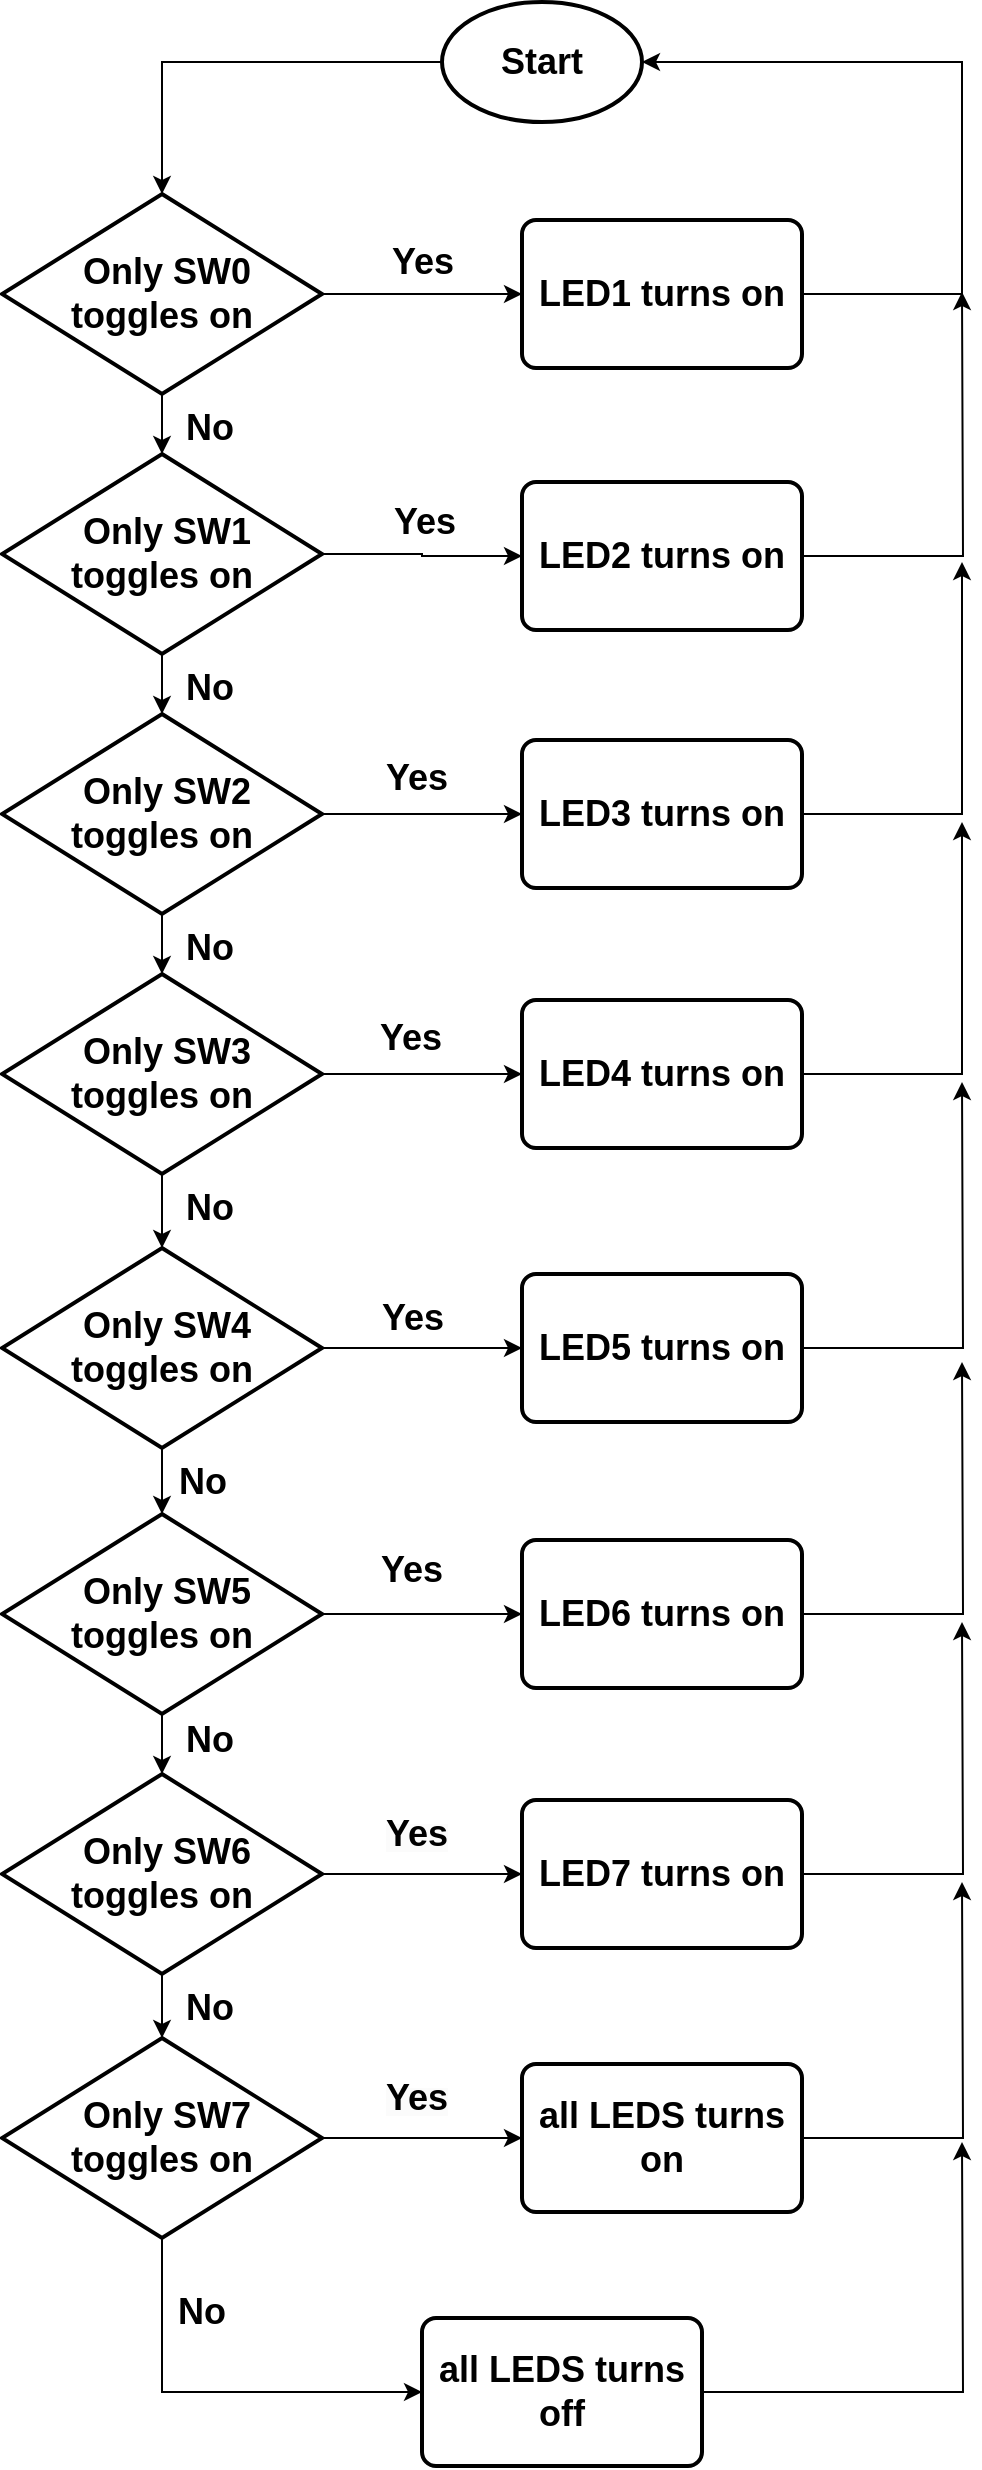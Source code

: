 <mxfile version="24.3.1" type="github" pages="3">
  <diagram name="task1" id="zDjTS899pgeco_TXHuRO">
    <mxGraphModel dx="1050" dy="522" grid="1" gridSize="10" guides="1" tooltips="1" connect="1" arrows="1" fold="1" page="1" pageScale="1" pageWidth="850" pageHeight="1100" math="0" shadow="0">
      <root>
        <mxCell id="0" />
        <mxCell id="1" parent="0" />
        <mxCell id="hwUipfqgp1SF-haNEHzJ-26" value="" style="edgeStyle=orthogonalEdgeStyle;rounded=0;orthogonalLoop=1;jettySize=auto;html=1;exitX=1;exitY=0.5;exitDx=0;exitDy=0;exitPerimeter=0;entryX=0;entryY=0.5;entryDx=0;entryDy=0;" parent="1" source="hwUipfqgp1SF-haNEHzJ-1" target="hwUipfqgp1SF-haNEHzJ-13" edge="1">
          <mxGeometry relative="1" as="geometry" />
        </mxCell>
        <mxCell id="hwUipfqgp1SF-haNEHzJ-57" value="&lt;b&gt;&lt;font style=&quot;font-size: 18px;&quot;&gt;Yes&lt;/font&gt;&lt;/b&gt;" style="edgeLabel;html=1;align=center;verticalAlign=middle;resizable=0;points=[];" parent="hwUipfqgp1SF-haNEHzJ-26" vertex="1" connectable="0">
          <mxGeometry x="-0.208" y="2" relative="1" as="geometry">
            <mxPoint x="10" y="-14" as="offset" />
          </mxGeometry>
        </mxCell>
        <mxCell id="hwUipfqgp1SF-haNEHzJ-39" value="" style="rounded=0;orthogonalLoop=1;jettySize=auto;html=1;entryX=0.5;entryY=0;entryDx=0;entryDy=0;entryPerimeter=0;exitX=0.5;exitY=1;exitDx=0;exitDy=0;exitPerimeter=0;" parent="1" source="hwUipfqgp1SF-haNEHzJ-1" target="hwUipfqgp1SF-haNEHzJ-2" edge="1">
          <mxGeometry relative="1" as="geometry" />
        </mxCell>
        <mxCell id="hwUipfqgp1SF-haNEHzJ-1" value="&lt;b&gt;&lt;font style=&quot;font-size: 18px;&quot;&gt;&amp;nbsp;Only SW0 toggles on&lt;/font&gt;&lt;/b&gt;" style="strokeWidth=2;html=1;shape=mxgraph.flowchart.decision;whiteSpace=wrap;" parent="1" vertex="1">
          <mxGeometry x="190" y="127" width="160" height="100" as="geometry" />
        </mxCell>
        <mxCell id="hwUipfqgp1SF-haNEHzJ-27" value="" style="edgeStyle=orthogonalEdgeStyle;rounded=0;orthogonalLoop=1;jettySize=auto;html=1;exitX=1;exitY=0.5;exitDx=0;exitDy=0;exitPerimeter=0;entryX=0;entryY=0.5;entryDx=0;entryDy=0;" parent="1" source="hwUipfqgp1SF-haNEHzJ-2" target="hwUipfqgp1SF-haNEHzJ-14" edge="1">
          <mxGeometry relative="1" as="geometry" />
        </mxCell>
        <mxCell id="hwUipfqgp1SF-haNEHzJ-41" value="" style="rounded=0;orthogonalLoop=1;jettySize=auto;html=1;entryX=0.5;entryY=0;entryDx=0;entryDy=0;entryPerimeter=0;exitX=0.5;exitY=1;exitDx=0;exitDy=0;exitPerimeter=0;" parent="1" source="hwUipfqgp1SF-haNEHzJ-2" target="hwUipfqgp1SF-haNEHzJ-3" edge="1">
          <mxGeometry relative="1" as="geometry" />
        </mxCell>
        <mxCell id="hwUipfqgp1SF-haNEHzJ-2" value="&lt;b&gt;&lt;font style=&quot;font-size: 18px;&quot;&gt;&amp;nbsp;Only SW1 toggles on&lt;/font&gt;&lt;/b&gt;" style="strokeWidth=2;html=1;shape=mxgraph.flowchart.decision;whiteSpace=wrap;" parent="1" vertex="1">
          <mxGeometry x="190" y="257" width="160" height="100" as="geometry" />
        </mxCell>
        <mxCell id="hwUipfqgp1SF-haNEHzJ-28" value="" style="edgeStyle=orthogonalEdgeStyle;rounded=0;orthogonalLoop=1;jettySize=auto;html=1;exitX=1;exitY=0.5;exitDx=0;exitDy=0;exitPerimeter=0;entryX=0;entryY=0.5;entryDx=0;entryDy=0;" parent="1" source="hwUipfqgp1SF-haNEHzJ-3" target="hwUipfqgp1SF-haNEHzJ-15" edge="1">
          <mxGeometry relative="1" as="geometry" />
        </mxCell>
        <mxCell id="hwUipfqgp1SF-haNEHzJ-42" value="" style="rounded=0;orthogonalLoop=1;jettySize=auto;html=1;exitX=0.5;exitY=1;exitDx=0;exitDy=0;exitPerimeter=0;entryX=0.5;entryY=0;entryDx=0;entryDy=0;entryPerimeter=0;" parent="1" source="hwUipfqgp1SF-haNEHzJ-3" target="hwUipfqgp1SF-haNEHzJ-4" edge="1">
          <mxGeometry relative="1" as="geometry">
            <mxPoint x="300" y="501" as="sourcePoint" />
          </mxGeometry>
        </mxCell>
        <mxCell id="hwUipfqgp1SF-haNEHzJ-3" value="&lt;b&gt;&lt;font style=&quot;font-size: 18px;&quot;&gt;&amp;nbsp;Only SW2 toggles on&lt;/font&gt;&lt;/b&gt;" style="strokeWidth=2;html=1;shape=mxgraph.flowchart.decision;whiteSpace=wrap;" parent="1" vertex="1">
          <mxGeometry x="190" y="387" width="160" height="100" as="geometry" />
        </mxCell>
        <mxCell id="hwUipfqgp1SF-haNEHzJ-29" value="" style="edgeStyle=orthogonalEdgeStyle;rounded=0;orthogonalLoop=1;jettySize=auto;html=1;exitX=1;exitY=0.5;exitDx=0;exitDy=0;exitPerimeter=0;entryX=0;entryY=0.5;entryDx=0;entryDy=0;" parent="1" source="hwUipfqgp1SF-haNEHzJ-4" target="hwUipfqgp1SF-haNEHzJ-16" edge="1">
          <mxGeometry relative="1" as="geometry" />
        </mxCell>
        <mxCell id="hwUipfqgp1SF-haNEHzJ-43" value="" style="edgeStyle=orthogonalEdgeStyle;rounded=0;orthogonalLoop=1;jettySize=auto;html=1;entryX=0.5;entryY=0;entryDx=0;entryDy=0;entryPerimeter=0;exitX=0.5;exitY=1;exitDx=0;exitDy=0;exitPerimeter=0;" parent="1" source="hwUipfqgp1SF-haNEHzJ-4" target="hwUipfqgp1SF-haNEHzJ-5" edge="1">
          <mxGeometry relative="1" as="geometry" />
        </mxCell>
        <mxCell id="hwUipfqgp1SF-haNEHzJ-4" value="&lt;b&gt;&lt;font style=&quot;font-size: 18px;&quot;&gt;&amp;nbsp;Only SW3 toggles on&lt;/font&gt;&lt;/b&gt;" style="strokeWidth=2;html=1;shape=mxgraph.flowchart.decision;whiteSpace=wrap;" parent="1" vertex="1">
          <mxGeometry x="190" y="517" width="160" height="100" as="geometry" />
        </mxCell>
        <mxCell id="hwUipfqgp1SF-haNEHzJ-30" value="" style="edgeStyle=orthogonalEdgeStyle;rounded=0;orthogonalLoop=1;jettySize=auto;html=1;exitX=1;exitY=0.5;exitDx=0;exitDy=0;exitPerimeter=0;entryX=0;entryY=0.5;entryDx=0;entryDy=0;" parent="1" source="hwUipfqgp1SF-haNEHzJ-5" target="hwUipfqgp1SF-haNEHzJ-17" edge="1">
          <mxGeometry relative="1" as="geometry" />
        </mxCell>
        <mxCell id="hwUipfqgp1SF-haNEHzJ-44" value="" style="rounded=0;orthogonalLoop=1;jettySize=auto;html=1;exitX=0.5;exitY=1;exitDx=0;exitDy=0;exitPerimeter=0;entryX=0.5;entryY=0;entryDx=0;entryDy=0;entryPerimeter=0;" parent="1" source="hwUipfqgp1SF-haNEHzJ-5" target="hwUipfqgp1SF-haNEHzJ-6" edge="1">
          <mxGeometry relative="1" as="geometry">
            <mxPoint x="310" y="781" as="targetPoint" />
          </mxGeometry>
        </mxCell>
        <mxCell id="hwUipfqgp1SF-haNEHzJ-49" value="&lt;b style=&quot;font-size: 18px;&quot;&gt;No&lt;/b&gt;" style="edgeLabel;html=1;align=center;verticalAlign=middle;resizable=0;points=[];" parent="hwUipfqgp1SF-haNEHzJ-44" vertex="1" connectable="0">
          <mxGeometry x="-0.154" y="3" relative="1" as="geometry">
            <mxPoint x="17" y="3" as="offset" />
          </mxGeometry>
        </mxCell>
        <mxCell id="hwUipfqgp1SF-haNEHzJ-5" value="&lt;b&gt;&lt;font style=&quot;font-size: 18px;&quot;&gt;&amp;nbsp;Only SW4 toggles on&lt;/font&gt;&lt;/b&gt;" style="strokeWidth=2;html=1;shape=mxgraph.flowchart.decision;whiteSpace=wrap;" parent="1" vertex="1">
          <mxGeometry x="190" y="654" width="160" height="100" as="geometry" />
        </mxCell>
        <mxCell id="hwUipfqgp1SF-haNEHzJ-32" value="" style="edgeStyle=orthogonalEdgeStyle;rounded=0;orthogonalLoop=1;jettySize=auto;html=1;exitX=1;exitY=0.5;exitDx=0;exitDy=0;exitPerimeter=0;entryX=0;entryY=0.5;entryDx=0;entryDy=0;" parent="1" source="hwUipfqgp1SF-haNEHzJ-6" target="hwUipfqgp1SF-haNEHzJ-18" edge="1">
          <mxGeometry relative="1" as="geometry" />
        </mxCell>
        <mxCell id="hwUipfqgp1SF-haNEHzJ-46" value="" style="rounded=0;orthogonalLoop=1;jettySize=auto;html=1;exitX=0.5;exitY=1;exitDx=0;exitDy=0;exitPerimeter=0;entryX=0.5;entryY=0;entryDx=0;entryDy=0;entryPerimeter=0;" parent="1" source="hwUipfqgp1SF-haNEHzJ-6" target="hwUipfqgp1SF-haNEHzJ-7" edge="1">
          <mxGeometry relative="1" as="geometry">
            <mxPoint x="290" y="891" as="sourcePoint" />
            <mxPoint x="290" y="921" as="targetPoint" />
          </mxGeometry>
        </mxCell>
        <mxCell id="hwUipfqgp1SF-haNEHzJ-6" value="&lt;b&gt;&lt;font style=&quot;font-size: 18px;&quot;&gt;&amp;nbsp;Only SW5 toggles on&lt;/font&gt;&lt;/b&gt;" style="strokeWidth=2;html=1;shape=mxgraph.flowchart.decision;whiteSpace=wrap;" parent="1" vertex="1">
          <mxGeometry x="190" y="787" width="160" height="100" as="geometry" />
        </mxCell>
        <mxCell id="hwUipfqgp1SF-haNEHzJ-33" value="" style="edgeStyle=orthogonalEdgeStyle;rounded=0;orthogonalLoop=1;jettySize=auto;html=1;exitX=1;exitY=0.5;exitDx=0;exitDy=0;exitPerimeter=0;entryX=0;entryY=0.5;entryDx=0;entryDy=0;" parent="1" source="hwUipfqgp1SF-haNEHzJ-7" target="hwUipfqgp1SF-haNEHzJ-19" edge="1">
          <mxGeometry relative="1" as="geometry" />
        </mxCell>
        <mxCell id="hwUipfqgp1SF-haNEHzJ-47" value="" style="rounded=0;orthogonalLoop=1;jettySize=auto;html=1;exitX=0.5;exitY=1;exitDx=0;exitDy=0;exitPerimeter=0;entryX=0.5;entryY=0;entryDx=0;entryDy=0;entryPerimeter=0;" parent="1" source="hwUipfqgp1SF-haNEHzJ-7" target="hwUipfqgp1SF-haNEHzJ-8" edge="1">
          <mxGeometry relative="1" as="geometry">
            <mxPoint x="300" y="1031" as="sourcePoint" />
            <mxPoint x="330" y="1031" as="targetPoint" />
          </mxGeometry>
        </mxCell>
        <mxCell id="hwUipfqgp1SF-haNEHzJ-7" value="&lt;b&gt;&lt;font style=&quot;font-size: 18px;&quot;&gt;&amp;nbsp;Only SW6 toggles on&lt;/font&gt;&lt;/b&gt;" style="strokeWidth=2;html=1;shape=mxgraph.flowchart.decision;whiteSpace=wrap;" parent="1" vertex="1">
          <mxGeometry x="190" y="917" width="160" height="100" as="geometry" />
        </mxCell>
        <mxCell id="hwUipfqgp1SF-haNEHzJ-34" value="" style="edgeStyle=orthogonalEdgeStyle;rounded=0;orthogonalLoop=1;jettySize=auto;html=1;exitX=1;exitY=0.5;exitDx=0;exitDy=0;exitPerimeter=0;entryX=0;entryY=0.5;entryDx=0;entryDy=0;" parent="1" source="hwUipfqgp1SF-haNEHzJ-8" target="hwUipfqgp1SF-haNEHzJ-20" edge="1">
          <mxGeometry relative="1" as="geometry" />
        </mxCell>
        <mxCell id="hwUipfqgp1SF-haNEHzJ-8" value="&lt;b&gt;&lt;font style=&quot;font-size: 18px;&quot;&gt;&amp;nbsp;Only SW7 toggles on&lt;/font&gt;&lt;/b&gt;" style="strokeWidth=2;html=1;shape=mxgraph.flowchart.decision;whiteSpace=wrap;" parent="1" vertex="1">
          <mxGeometry x="190" y="1049" width="160" height="100" as="geometry" />
        </mxCell>
        <mxCell id="hwUipfqgp1SF-haNEHzJ-13" value="&lt;font style=&quot;font-size: 18px;&quot;&gt;&lt;b&gt;LED1 turns on&lt;/b&gt;&lt;/font&gt;" style="rounded=1;whiteSpace=wrap;html=1;absoluteArcSize=1;arcSize=14;strokeWidth=2;" parent="1" vertex="1">
          <mxGeometry x="450" y="140" width="140" height="74" as="geometry" />
        </mxCell>
        <mxCell id="hwUipfqgp1SF-haNEHzJ-14" value="&lt;font style=&quot;font-size: 18px;&quot;&gt;&lt;b&gt;LED2 turns on&lt;/b&gt;&lt;/font&gt;" style="rounded=1;whiteSpace=wrap;html=1;absoluteArcSize=1;arcSize=14;strokeWidth=2;" parent="1" vertex="1">
          <mxGeometry x="450" y="271" width="140" height="74" as="geometry" />
        </mxCell>
        <mxCell id="hwUipfqgp1SF-haNEHzJ-15" value="&lt;font style=&quot;font-size: 18px;&quot;&gt;&lt;b&gt;LED3 turns on&lt;/b&gt;&lt;/font&gt;" style="rounded=1;whiteSpace=wrap;html=1;absoluteArcSize=1;arcSize=14;strokeWidth=2;" parent="1" vertex="1">
          <mxGeometry x="450" y="400" width="140" height="74" as="geometry" />
        </mxCell>
        <mxCell id="hwUipfqgp1SF-haNEHzJ-16" value="&lt;font style=&quot;font-size: 18px;&quot;&gt;&lt;b&gt;LED4 turns on&lt;/b&gt;&lt;/font&gt;" style="rounded=1;whiteSpace=wrap;html=1;absoluteArcSize=1;arcSize=14;strokeWidth=2;" parent="1" vertex="1">
          <mxGeometry x="450" y="530" width="140" height="74" as="geometry" />
        </mxCell>
        <mxCell id="hwUipfqgp1SF-haNEHzJ-17" value="&lt;font style=&quot;font-size: 18px;&quot;&gt;&lt;b&gt;LED5 turns on&lt;/b&gt;&lt;/font&gt;" style="rounded=1;whiteSpace=wrap;html=1;absoluteArcSize=1;arcSize=14;strokeWidth=2;" parent="1" vertex="1">
          <mxGeometry x="450" y="667" width="140" height="74" as="geometry" />
        </mxCell>
        <mxCell id="hwUipfqgp1SF-haNEHzJ-18" value="&lt;font style=&quot;font-size: 18px;&quot;&gt;&lt;b&gt;LED6 turns on&lt;/b&gt;&lt;/font&gt;" style="rounded=1;whiteSpace=wrap;html=1;absoluteArcSize=1;arcSize=14;strokeWidth=2;" parent="1" vertex="1">
          <mxGeometry x="450" y="800" width="140" height="74" as="geometry" />
        </mxCell>
        <mxCell id="hwUipfqgp1SF-haNEHzJ-19" value="&lt;font style=&quot;font-size: 18px;&quot;&gt;&lt;b&gt;LED7 turns on&lt;/b&gt;&lt;/font&gt;" style="rounded=1;whiteSpace=wrap;html=1;absoluteArcSize=1;arcSize=14;strokeWidth=2;" parent="1" vertex="1">
          <mxGeometry x="450" y="930" width="140" height="74" as="geometry" />
        </mxCell>
        <mxCell id="hwUipfqgp1SF-haNEHzJ-20" value="&lt;font style=&quot;font-size: 18px;&quot;&gt;&lt;b&gt;all LEDS turns on&lt;/b&gt;&lt;/font&gt;" style="rounded=1;whiteSpace=wrap;html=1;absoluteArcSize=1;arcSize=14;strokeWidth=2;" parent="1" vertex="1">
          <mxGeometry x="450" y="1062" width="140" height="74" as="geometry" />
        </mxCell>
        <mxCell id="hwUipfqgp1SF-haNEHzJ-21" value="&lt;font style=&quot;font-size: 18px;&quot;&gt;&lt;b&gt;all LEDS turns off&lt;/b&gt;&lt;/font&gt;" style="rounded=1;whiteSpace=wrap;html=1;absoluteArcSize=1;arcSize=14;strokeWidth=2;" parent="1" vertex="1">
          <mxGeometry x="400" y="1189" width="140" height="74" as="geometry" />
        </mxCell>
        <mxCell id="hwUipfqgp1SF-haNEHzJ-23" value="&lt;b&gt;&lt;font style=&quot;font-size: 18px;&quot;&gt;Start&lt;/font&gt;&lt;/b&gt;" style="strokeWidth=2;html=1;shape=mxgraph.flowchart.start_1;whiteSpace=wrap;" parent="1" vertex="1">
          <mxGeometry x="410" y="31" width="100" height="60" as="geometry" />
        </mxCell>
        <mxCell id="hwUipfqgp1SF-haNEHzJ-24" value="" style="endArrow=classic;html=1;rounded=0;entryX=0.5;entryY=0;entryDx=0;entryDy=0;entryPerimeter=0;exitX=0;exitY=0.5;exitDx=0;exitDy=0;exitPerimeter=0;edgeStyle=orthogonalEdgeStyle;" parent="1" source="hwUipfqgp1SF-haNEHzJ-23" target="hwUipfqgp1SF-haNEHzJ-1" edge="1">
          <mxGeometry width="50" height="50" relative="1" as="geometry">
            <mxPoint x="430" y="251" as="sourcePoint" />
            <mxPoint x="480" y="201" as="targetPoint" />
          </mxGeometry>
        </mxCell>
        <mxCell id="hwUipfqgp1SF-haNEHzJ-35" value="" style="endArrow=classic;html=1;rounded=0;entryX=1;entryY=0.5;entryDx=0;entryDy=0;entryPerimeter=0;exitX=1;exitY=0.5;exitDx=0;exitDy=0;edgeStyle=orthogonalEdgeStyle;" parent="1" source="hwUipfqgp1SF-haNEHzJ-13" target="hwUipfqgp1SF-haNEHzJ-23" edge="1">
          <mxGeometry width="50" height="50" relative="1" as="geometry">
            <mxPoint x="430" y="201" as="sourcePoint" />
            <mxPoint x="480" y="151" as="targetPoint" />
            <Array as="points">
              <mxPoint x="670" y="177" />
              <mxPoint x="670" y="61" />
            </Array>
          </mxGeometry>
        </mxCell>
        <mxCell id="hwUipfqgp1SF-haNEHzJ-36" value="" style="endArrow=classic;html=1;rounded=0;exitX=1;exitY=0.5;exitDx=0;exitDy=0;edgeStyle=orthogonalEdgeStyle;" parent="1" source="hwUipfqgp1SF-haNEHzJ-14" edge="1">
          <mxGeometry width="50" height="50" relative="1" as="geometry">
            <mxPoint x="590" y="303.0" as="sourcePoint" />
            <mxPoint x="670" y="176" as="targetPoint" />
          </mxGeometry>
        </mxCell>
        <mxCell id="hwUipfqgp1SF-haNEHzJ-51" value="&lt;b style=&quot;forced-color-adjust: none; color: rgb(0, 0, 0); font-family: Helvetica; font-size: 18px; font-style: normal; font-variant-ligatures: normal; font-variant-caps: normal; letter-spacing: normal; orphans: 2; text-align: center; text-indent: 0px; text-transform: none; widows: 2; word-spacing: 0px; -webkit-text-stroke-width: 0px; white-space: nowrap; background-color: rgb(255, 255, 255); text-decoration-thickness: initial; text-decoration-style: initial; text-decoration-color: initial;&quot;&gt;No&lt;/b&gt;" style="text;whiteSpace=wrap;html=1;" parent="1" vertex="1">
          <mxGeometry x="280" y="617" width="30" height="30" as="geometry" />
        </mxCell>
        <mxCell id="hwUipfqgp1SF-haNEHzJ-52" value="&lt;b style=&quot;forced-color-adjust: none; color: rgb(0, 0, 0); font-family: Helvetica; font-size: 18px; font-style: normal; font-variant-ligatures: normal; font-variant-caps: normal; letter-spacing: normal; orphans: 2; text-align: center; text-indent: 0px; text-transform: none; widows: 2; word-spacing: 0px; -webkit-text-stroke-width: 0px; white-space: nowrap; background-color: rgb(255, 255, 255); text-decoration-thickness: initial; text-decoration-style: initial; text-decoration-color: initial;&quot;&gt;No&lt;/b&gt;" style="text;whiteSpace=wrap;html=1;" parent="1" vertex="1">
          <mxGeometry x="280" y="487" width="30" height="30" as="geometry" />
        </mxCell>
        <mxCell id="hwUipfqgp1SF-haNEHzJ-53" value="&lt;b style=&quot;forced-color-adjust: none; color: rgb(0, 0, 0); font-family: Helvetica; font-size: 18px; font-style: normal; font-variant-ligatures: normal; font-variant-caps: normal; letter-spacing: normal; orphans: 2; text-align: center; text-indent: 0px; text-transform: none; widows: 2; word-spacing: 0px; -webkit-text-stroke-width: 0px; white-space: nowrap; background-color: rgb(255, 255, 255); text-decoration-thickness: initial; text-decoration-style: initial; text-decoration-color: initial;&quot;&gt;No&lt;/b&gt;" style="text;whiteSpace=wrap;html=1;" parent="1" vertex="1">
          <mxGeometry x="280" y="357" width="30" height="30" as="geometry" />
        </mxCell>
        <mxCell id="hwUipfqgp1SF-haNEHzJ-54" value="&lt;b style=&quot;forced-color-adjust: none; color: rgb(0, 0, 0); font-family: Helvetica; font-size: 18px; font-style: normal; font-variant-ligatures: normal; font-variant-caps: normal; letter-spacing: normal; orphans: 2; text-align: center; text-indent: 0px; text-transform: none; widows: 2; word-spacing: 0px; -webkit-text-stroke-width: 0px; white-space: nowrap; background-color: rgb(255, 255, 255); text-decoration-thickness: initial; text-decoration-style: initial; text-decoration-color: initial;&quot;&gt;No&lt;/b&gt;" style="text;whiteSpace=wrap;html=1;" parent="1" vertex="1">
          <mxGeometry x="280" y="227" width="30" height="30" as="geometry" />
        </mxCell>
        <mxCell id="hwUipfqgp1SF-haNEHzJ-55" value="&lt;b style=&quot;forced-color-adjust: none; color: rgb(0, 0, 0); font-family: Helvetica; font-size: 18px; font-style: normal; font-variant-ligatures: normal; font-variant-caps: normal; letter-spacing: normal; orphans: 2; text-align: center; text-indent: 0px; text-transform: none; widows: 2; word-spacing: 0px; -webkit-text-stroke-width: 0px; white-space: nowrap; background-color: rgb(255, 255, 255); text-decoration-thickness: initial; text-decoration-style: initial; text-decoration-color: initial;&quot;&gt;No&lt;/b&gt;" style="text;whiteSpace=wrap;html=1;" parent="1" vertex="1">
          <mxGeometry x="280" y="883" width="30" height="34" as="geometry" />
        </mxCell>
        <mxCell id="hwUipfqgp1SF-haNEHzJ-56" value="&lt;b style=&quot;forced-color-adjust: none; color: rgb(0, 0, 0); font-family: Helvetica; font-size: 18px; font-style: normal; font-variant-ligatures: normal; font-variant-caps: normal; letter-spacing: normal; orphans: 2; text-align: center; text-indent: 0px; text-transform: none; widows: 2; word-spacing: 0px; -webkit-text-stroke-width: 0px; white-space: nowrap; background-color: rgb(255, 255, 255); text-decoration-thickness: initial; text-decoration-style: initial; text-decoration-color: initial;&quot;&gt;No&lt;/b&gt;" style="text;whiteSpace=wrap;html=1;" parent="1" vertex="1">
          <mxGeometry x="280" y="1017" width="30" height="34" as="geometry" />
        </mxCell>
        <mxCell id="hwUipfqgp1SF-haNEHzJ-58" value="&lt;b&gt;&lt;font style=&quot;font-size: 18px;&quot;&gt;Yes&lt;/font&gt;&lt;/b&gt;" style="edgeLabel;html=1;align=center;verticalAlign=middle;resizable=0;points=[];" parent="1" vertex="1" connectable="0">
          <mxGeometry x="420" y="201.0" as="geometry">
            <mxPoint x="-19" y="90" as="offset" />
          </mxGeometry>
        </mxCell>
        <mxCell id="hwUipfqgp1SF-haNEHzJ-60" value="&lt;b&gt;&lt;font style=&quot;font-size: 18px;&quot;&gt;Yes&lt;/font&gt;&lt;/b&gt;" style="edgeLabel;html=1;align=center;verticalAlign=middle;resizable=0;points=[];" parent="1" vertex="1" connectable="0">
          <mxGeometry x="430" y="201.0" as="geometry">
            <mxPoint x="-33" y="218" as="offset" />
          </mxGeometry>
        </mxCell>
        <mxCell id="hwUipfqgp1SF-haNEHzJ-61" value="&lt;b&gt;&lt;font style=&quot;font-size: 18px;&quot;&gt;Yes&lt;/font&gt;&lt;/b&gt;" style="edgeLabel;html=1;align=center;verticalAlign=middle;resizable=0;points=[];" parent="1" vertex="1" connectable="0">
          <mxGeometry x="440" y="242.0" as="geometry">
            <mxPoint x="-46" y="307" as="offset" />
          </mxGeometry>
        </mxCell>
        <mxCell id="hwUipfqgp1SF-haNEHzJ-62" value="&lt;b&gt;&lt;font style=&quot;font-size: 18px;&quot;&gt;Yes&lt;/font&gt;&lt;/b&gt;" style="edgeLabel;html=1;align=center;verticalAlign=middle;resizable=0;points=[];" parent="1" vertex="1" connectable="0">
          <mxGeometry x="470" y="421.0" as="geometry">
            <mxPoint x="-75" y="268" as="offset" />
          </mxGeometry>
        </mxCell>
        <mxCell id="hwUipfqgp1SF-haNEHzJ-64" value="&lt;b&gt;&lt;font style=&quot;font-size: 18px;&quot;&gt;Yes&lt;/font&gt;&lt;/b&gt;" style="text;html=1;align=center;verticalAlign=middle;whiteSpace=wrap;rounded=0;" parent="1" vertex="1">
          <mxGeometry x="365" y="800" width="60" height="30" as="geometry" />
        </mxCell>
        <mxCell id="hwUipfqgp1SF-haNEHzJ-66" value="&lt;b style=&quot;forced-color-adjust: none; color: rgb(0, 0, 0); font-family: Helvetica; font-size: 12px; font-style: normal; font-variant-ligatures: normal; font-variant-caps: normal; letter-spacing: normal; orphans: 2; text-align: center; text-indent: 0px; text-transform: none; widows: 2; word-spacing: 0px; -webkit-text-stroke-width: 0px; white-space: normal; background-color: rgb(251, 251, 251); text-decoration-thickness: initial; text-decoration-style: initial; text-decoration-color: initial;&quot;&gt;&lt;font style=&quot;forced-color-adjust: none; font-size: 18px;&quot;&gt;Yes&lt;/font&gt;&lt;/b&gt;" style="text;whiteSpace=wrap;html=1;" parent="1" vertex="1">
          <mxGeometry x="380" y="930" width="50" height="31" as="geometry" />
        </mxCell>
        <mxCell id="hwUipfqgp1SF-haNEHzJ-67" value="&lt;b style=&quot;forced-color-adjust: none; color: rgb(0, 0, 0); font-family: Helvetica; font-size: 12px; font-style: normal; font-variant-ligatures: normal; font-variant-caps: normal; letter-spacing: normal; orphans: 2; text-align: center; text-indent: 0px; text-transform: none; widows: 2; word-spacing: 0px; -webkit-text-stroke-width: 0px; white-space: normal; background-color: rgb(251, 251, 251); text-decoration-thickness: initial; text-decoration-style: initial; text-decoration-color: initial;&quot;&gt;&lt;font style=&quot;forced-color-adjust: none; font-size: 18px;&quot;&gt;Yes&lt;/font&gt;&lt;/b&gt;" style="text;whiteSpace=wrap;html=1;" parent="1" vertex="1">
          <mxGeometry x="380" y="1062" width="40" height="30" as="geometry" />
        </mxCell>
        <mxCell id="hwUipfqgp1SF-haNEHzJ-68" value="" style="endArrow=classic;html=1;rounded=0;exitX=0.5;exitY=1;exitDx=0;exitDy=0;exitPerimeter=0;entryX=0;entryY=0.5;entryDx=0;entryDy=0;edgeStyle=orthogonalEdgeStyle;" parent="1" source="hwUipfqgp1SF-haNEHzJ-8" target="hwUipfqgp1SF-haNEHzJ-21" edge="1">
          <mxGeometry width="50" height="50" relative="1" as="geometry">
            <mxPoint x="430" y="1141" as="sourcePoint" />
            <mxPoint x="480" y="1091" as="targetPoint" />
          </mxGeometry>
        </mxCell>
        <mxCell id="hwUipfqgp1SF-haNEHzJ-69" value="&lt;b&gt;&lt;font style=&quot;font-size: 18px;&quot;&gt;No&lt;/font&gt;&lt;/b&gt;" style="text;html=1;align=center;verticalAlign=middle;whiteSpace=wrap;rounded=0;" parent="1" vertex="1">
          <mxGeometry x="260" y="1171" width="60" height="30" as="geometry" />
        </mxCell>
        <mxCell id="hwUipfqgp1SF-haNEHzJ-70" value="" style="endArrow=classic;html=1;rounded=0;exitX=1;exitY=0.5;exitDx=0;exitDy=0;edgeStyle=elbowEdgeStyle;" parent="1" source="hwUipfqgp1SF-haNEHzJ-15" edge="1">
          <mxGeometry width="50" height="50" relative="1" as="geometry">
            <mxPoint x="670" y="461" as="sourcePoint" />
            <mxPoint x="670" y="311" as="targetPoint" />
            <Array as="points">
              <mxPoint x="670" y="381" />
            </Array>
          </mxGeometry>
        </mxCell>
        <mxCell id="hwUipfqgp1SF-haNEHzJ-71" value="" style="endArrow=classic;html=1;rounded=0;exitX=1;exitY=0.5;exitDx=0;exitDy=0;edgeStyle=elbowEdgeStyle;" parent="1" source="hwUipfqgp1SF-haNEHzJ-16" edge="1">
          <mxGeometry width="50" height="50" relative="1" as="geometry">
            <mxPoint x="430" y="521" as="sourcePoint" />
            <mxPoint x="670" y="441" as="targetPoint" />
            <Array as="points">
              <mxPoint x="670" y="521" />
            </Array>
          </mxGeometry>
        </mxCell>
        <mxCell id="hwUipfqgp1SF-haNEHzJ-72" value="" style="endArrow=classic;html=1;rounded=0;exitX=1;exitY=0.5;exitDx=0;exitDy=0;edgeStyle=orthogonalEdgeStyle;" parent="1" source="hwUipfqgp1SF-haNEHzJ-17" edge="1">
          <mxGeometry width="50" height="50" relative="1" as="geometry">
            <mxPoint x="430" y="721" as="sourcePoint" />
            <mxPoint x="670" y="571" as="targetPoint" />
          </mxGeometry>
        </mxCell>
        <mxCell id="hwUipfqgp1SF-haNEHzJ-73" value="" style="endArrow=classic;html=1;rounded=0;exitX=1;exitY=0.5;exitDx=0;exitDy=0;edgeStyle=orthogonalEdgeStyle;" parent="1" source="hwUipfqgp1SF-haNEHzJ-18" edge="1">
          <mxGeometry width="50" height="50" relative="1" as="geometry">
            <mxPoint x="430" y="771" as="sourcePoint" />
            <mxPoint x="670" y="711" as="targetPoint" />
          </mxGeometry>
        </mxCell>
        <mxCell id="hwUipfqgp1SF-haNEHzJ-74" value="" style="endArrow=classic;html=1;rounded=0;exitX=1;exitY=0.5;exitDx=0;exitDy=0;edgeStyle=orthogonalEdgeStyle;" parent="1" source="hwUipfqgp1SF-haNEHzJ-19" edge="1">
          <mxGeometry width="50" height="50" relative="1" as="geometry">
            <mxPoint x="430" y="971" as="sourcePoint" />
            <mxPoint x="670" y="841" as="targetPoint" />
          </mxGeometry>
        </mxCell>
        <mxCell id="hwUipfqgp1SF-haNEHzJ-76" value="" style="endArrow=classic;html=1;rounded=0;exitX=1;exitY=0.5;exitDx=0;exitDy=0;edgeStyle=orthogonalEdgeStyle;" parent="1" source="hwUipfqgp1SF-haNEHzJ-20" edge="1">
          <mxGeometry width="50" height="50" relative="1" as="geometry">
            <mxPoint x="430" y="971" as="sourcePoint" />
            <mxPoint x="670" y="971" as="targetPoint" />
          </mxGeometry>
        </mxCell>
        <mxCell id="hwUipfqgp1SF-haNEHzJ-77" value="" style="endArrow=classic;html=1;rounded=0;exitX=1;exitY=0.5;exitDx=0;exitDy=0;edgeStyle=orthogonalEdgeStyle;" parent="1" source="hwUipfqgp1SF-haNEHzJ-21" edge="1">
          <mxGeometry width="50" height="50" relative="1" as="geometry">
            <mxPoint x="430" y="1151" as="sourcePoint" />
            <mxPoint x="670" y="1101" as="targetPoint" />
          </mxGeometry>
        </mxCell>
      </root>
    </mxGraphModel>
  </diagram>
  <diagram id="qsf46JhxAf-56BUprhGS" name="task2">
    <mxGraphModel dx="2600" dy="870" grid="1" gridSize="10" guides="1" tooltips="1" connect="1" arrows="1" fold="1" page="1" pageScale="1" pageWidth="850" pageHeight="1100" math="0" shadow="0">
      <root>
        <mxCell id="0" />
        <mxCell id="1" parent="0" />
        <mxCell id="fOxyD7nyp7sPQDTGqQbi-1" value="" style="rounded=0;orthogonalLoop=1;jettySize=auto;html=1;entryX=1;entryY=0.5;entryDx=0;entryDy=0;exitX=0;exitY=0.5;exitDx=0;exitDy=0;exitPerimeter=0;" parent="1" source="fOxyD7nyp7sPQDTGqQbi-4" target="fOxyD7nyp7sPQDTGqQbi-26" edge="1">
          <mxGeometry relative="1" as="geometry">
            <mxPoint x="162" y="151" as="sourcePoint" />
          </mxGeometry>
        </mxCell>
        <mxCell id="fOxyD7nyp7sPQDTGqQbi-2" value="&lt;b&gt;&lt;font style=&quot;font-size: 18px;&quot;&gt;Yes&lt;/font&gt;&lt;/b&gt;" style="edgeLabel;html=1;align=center;verticalAlign=middle;resizable=0;points=[];" parent="fOxyD7nyp7sPQDTGqQbi-1" vertex="1" connectable="0">
          <mxGeometry x="-0.208" y="2" relative="1" as="geometry">
            <mxPoint x="-7" y="-14" as="offset" />
          </mxGeometry>
        </mxCell>
        <mxCell id="fOxyD7nyp7sPQDTGqQbi-3" value="" style="rounded=0;orthogonalLoop=1;jettySize=auto;html=1;entryX=0.5;entryY=0;entryDx=0;entryDy=0;entryPerimeter=0;exitX=0.5;exitY=1;exitDx=0;exitDy=0;exitPerimeter=0;" parent="1" source="fOxyD7nyp7sPQDTGqQbi-4" target="fOxyD7nyp7sPQDTGqQbi-7" edge="1">
          <mxGeometry relative="1" as="geometry" />
        </mxCell>
        <mxCell id="fOxyD7nyp7sPQDTGqQbi-4" value="&lt;b&gt;&lt;font style=&quot;font-size: 18px;&quot;&gt;&amp;nbsp;Only SW0 toggles on&lt;/font&gt;&lt;/b&gt;" style="strokeWidth=2;html=1;shape=mxgraph.flowchart.decision;whiteSpace=wrap;" parent="1" vertex="1">
          <mxGeometry x="212" y="188" width="160" height="100" as="geometry" />
        </mxCell>
        <mxCell id="fOxyD7nyp7sPQDTGqQbi-6" value="" style="rounded=0;orthogonalLoop=1;jettySize=auto;html=1;entryX=0.5;entryY=0;entryDx=0;entryDy=0;entryPerimeter=0;exitX=0.5;exitY=1;exitDx=0;exitDy=0;exitPerimeter=0;" parent="1" source="fOxyD7nyp7sPQDTGqQbi-7" target="fOxyD7nyp7sPQDTGqQbi-10" edge="1">
          <mxGeometry relative="1" as="geometry" />
        </mxCell>
        <mxCell id="fOxyD7nyp7sPQDTGqQbi-7" value="&lt;b&gt;&lt;font style=&quot;font-size: 18px;&quot;&gt;&amp;nbsp;Only SW1 toggles on&lt;/font&gt;&lt;/b&gt;" style="strokeWidth=2;html=1;shape=mxgraph.flowchart.decision;whiteSpace=wrap;" parent="1" vertex="1">
          <mxGeometry x="212" y="318" width="160" height="100" as="geometry" />
        </mxCell>
        <mxCell id="fOxyD7nyp7sPQDTGqQbi-9" value="" style="rounded=0;orthogonalLoop=1;jettySize=auto;html=1;exitX=0.5;exitY=1;exitDx=0;exitDy=0;exitPerimeter=0;entryX=0.5;entryY=0;entryDx=0;entryDy=0;entryPerimeter=0;" parent="1" source="fOxyD7nyp7sPQDTGqQbi-10" target="fOxyD7nyp7sPQDTGqQbi-13" edge="1">
          <mxGeometry relative="1" as="geometry">
            <mxPoint x="322" y="562" as="sourcePoint" />
          </mxGeometry>
        </mxCell>
        <mxCell id="fOxyD7nyp7sPQDTGqQbi-10" value="&lt;b&gt;&lt;font style=&quot;font-size: 18px;&quot;&gt;&amp;nbsp;Only SW2 toggles on&lt;/font&gt;&lt;/b&gt;" style="strokeWidth=2;html=1;shape=mxgraph.flowchart.decision;whiteSpace=wrap;" parent="1" vertex="1">
          <mxGeometry x="212" y="448" width="160" height="100" as="geometry" />
        </mxCell>
        <mxCell id="fOxyD7nyp7sPQDTGqQbi-13" value="&lt;b&gt;&lt;font style=&quot;font-size: 18px;&quot;&gt;&amp;nbsp;Only SW3 toggles on&lt;/font&gt;&lt;/b&gt;" style="strokeWidth=2;html=1;shape=mxgraph.flowchart.decision;whiteSpace=wrap;" parent="1" vertex="1">
          <mxGeometry x="212" y="578" width="160" height="100" as="geometry" />
        </mxCell>
        <mxCell id="fOxyD7nyp7sPQDTGqQbi-17" value="&lt;b&gt;&lt;font style=&quot;font-size: 18px;&quot;&gt;&amp;nbsp;Only SW4 toggles on&lt;/font&gt;&lt;/b&gt;" style="strokeWidth=2;html=1;shape=mxgraph.flowchart.decision;whiteSpace=wrap;" parent="1" vertex="1">
          <mxGeometry x="442" y="578" width="160" height="100" as="geometry" />
        </mxCell>
        <mxCell id="fOxyD7nyp7sPQDTGqQbi-20" value="&lt;b&gt;&lt;font style=&quot;font-size: 18px;&quot;&gt;&amp;nbsp;Only SW5 toggles on&lt;/font&gt;&lt;/b&gt;" style="strokeWidth=2;html=1;shape=mxgraph.flowchart.decision;whiteSpace=wrap;" parent="1" vertex="1">
          <mxGeometry x="442" y="448" width="160" height="100" as="geometry" />
        </mxCell>
        <mxCell id="fOxyD7nyp7sPQDTGqQbi-23" value="&lt;b&gt;&lt;font style=&quot;font-size: 18px;&quot;&gt;&amp;nbsp;Only SW6 toggles on&lt;/font&gt;&lt;/b&gt;" style="strokeWidth=2;html=1;shape=mxgraph.flowchart.decision;whiteSpace=wrap;" parent="1" vertex="1">
          <mxGeometry x="442" y="318" width="160" height="100" as="geometry" />
        </mxCell>
        <mxCell id="fOxyD7nyp7sPQDTGqQbi-25" value="&lt;b&gt;&lt;font style=&quot;font-size: 18px;&quot;&gt;&amp;nbsp;Only SW7 toggles on&lt;/font&gt;&lt;/b&gt;" style="strokeWidth=2;html=1;shape=mxgraph.flowchart.decision;whiteSpace=wrap;" parent="1" vertex="1">
          <mxGeometry x="442" y="188" width="160" height="100" as="geometry" />
        </mxCell>
        <mxCell id="fOxyD7nyp7sPQDTGqQbi-26" value="&lt;font style=&quot;font-size: 18px;&quot;&gt;&lt;b&gt;Digital 1 shows&lt;/b&gt;&lt;/font&gt;" style="rounded=1;whiteSpace=wrap;html=1;absoluteArcSize=1;arcSize=14;strokeWidth=2;" parent="1" vertex="1">
          <mxGeometry x="12" y="201" width="140" height="74" as="geometry" />
        </mxCell>
        <mxCell id="fOxyD7nyp7sPQDTGqQbi-27" value="&lt;font style=&quot;font-size: 18px;&quot;&gt;&lt;b&gt;Digital 2 shows&lt;/b&gt;&lt;/font&gt;" style="rounded=1;whiteSpace=wrap;html=1;absoluteArcSize=1;arcSize=14;strokeWidth=2;" parent="1" vertex="1">
          <mxGeometry x="12" y="331" width="140" height="74" as="geometry" />
        </mxCell>
        <mxCell id="fOxyD7nyp7sPQDTGqQbi-28" value="&lt;font style=&quot;font-size: 18px;&quot;&gt;&lt;b&gt;Digital 3 shows&lt;/b&gt;&lt;/font&gt;" style="rounded=1;whiteSpace=wrap;html=1;absoluteArcSize=1;arcSize=14;strokeWidth=2;" parent="1" vertex="1">
          <mxGeometry x="12" y="461" width="140" height="74" as="geometry" />
        </mxCell>
        <mxCell id="fOxyD7nyp7sPQDTGqQbi-29" value="&lt;font style=&quot;font-size: 18px;&quot;&gt;&lt;b&gt;Digital 4 shows&lt;/b&gt;&lt;/font&gt;" style="rounded=1;whiteSpace=wrap;html=1;absoluteArcSize=1;arcSize=14;strokeWidth=2;" parent="1" vertex="1">
          <mxGeometry x="12" y="591" width="140" height="74" as="geometry" />
        </mxCell>
        <mxCell id="fOxyD7nyp7sPQDTGqQbi-30" value="&lt;font style=&quot;font-size: 18px;&quot;&gt;&lt;b&gt;Digital 5 shows&lt;/b&gt;&lt;/font&gt;" style="rounded=1;whiteSpace=wrap;html=1;absoluteArcSize=1;arcSize=14;strokeWidth=2;" parent="1" vertex="1">
          <mxGeometry x="660" y="591" width="140" height="74" as="geometry" />
        </mxCell>
        <mxCell id="fOxyD7nyp7sPQDTGqQbi-31" value="&lt;font style=&quot;font-size: 18px;&quot;&gt;&lt;b&gt;Digital 6 shows&lt;/b&gt;&lt;/font&gt;" style="rounded=1;whiteSpace=wrap;html=1;absoluteArcSize=1;arcSize=14;strokeWidth=2;" parent="1" vertex="1">
          <mxGeometry x="660" y="461" width="140" height="74" as="geometry" />
        </mxCell>
        <mxCell id="fOxyD7nyp7sPQDTGqQbi-32" value="&lt;font style=&quot;font-size: 18px;&quot;&gt;&lt;b&gt;Digital 7 shows&lt;/b&gt;&lt;/font&gt;" style="rounded=1;whiteSpace=wrap;html=1;absoluteArcSize=1;arcSize=14;strokeWidth=2;" parent="1" vertex="1">
          <mxGeometry x="660" y="331" width="140" height="74" as="geometry" />
        </mxCell>
        <mxCell id="fOxyD7nyp7sPQDTGqQbi-33" value="&lt;font style=&quot;font-size: 18px;&quot;&gt;&lt;b&gt;Digital 8 shows&lt;/b&gt;&lt;/font&gt;" style="rounded=1;whiteSpace=wrap;html=1;absoluteArcSize=1;arcSize=14;strokeWidth=2;" parent="1" vertex="1">
          <mxGeometry x="660" y="201" width="140" height="74" as="geometry" />
        </mxCell>
        <mxCell id="fOxyD7nyp7sPQDTGqQbi-34" value="&lt;font style=&quot;font-size: 18px;&quot;&gt;&lt;b&gt;Decimal point shows&lt;/b&gt;&lt;/font&gt;" style="rounded=1;whiteSpace=wrap;html=1;absoluteArcSize=1;arcSize=14;strokeWidth=2;" parent="1" vertex="1">
          <mxGeometry x="452" y="74" width="140" height="74" as="geometry" />
        </mxCell>
        <mxCell id="fOxyD7nyp7sPQDTGqQbi-35" value="&lt;b&gt;&lt;font style=&quot;font-size: 18px;&quot;&gt;Start&lt;/font&gt;&lt;/b&gt;" style="strokeWidth=2;html=1;shape=mxgraph.flowchart.start_1;whiteSpace=wrap;" parent="1" vertex="1">
          <mxGeometry x="242" y="81" width="100" height="60" as="geometry" />
        </mxCell>
        <mxCell id="fOxyD7nyp7sPQDTGqQbi-36" value="" style="endArrow=classic;html=1;rounded=0;entryX=0.5;entryY=0;entryDx=0;entryDy=0;entryPerimeter=0;exitX=0.5;exitY=1;exitDx=0;exitDy=0;exitPerimeter=0;" parent="1" source="fOxyD7nyp7sPQDTGqQbi-35" target="fOxyD7nyp7sPQDTGqQbi-4" edge="1">
          <mxGeometry width="50" height="50" relative="1" as="geometry">
            <mxPoint x="452" y="312" as="sourcePoint" />
            <mxPoint x="502" y="262" as="targetPoint" />
          </mxGeometry>
        </mxCell>
        <mxCell id="fOxyD7nyp7sPQDTGqQbi-40" value="&lt;b style=&quot;forced-color-adjust: none; color: rgb(0, 0, 0); font-family: Helvetica; font-size: 18px; font-style: normal; font-variant-ligatures: normal; font-variant-caps: normal; letter-spacing: normal; orphans: 2; text-align: center; text-indent: 0px; text-transform: none; widows: 2; word-spacing: 0px; -webkit-text-stroke-width: 0px; white-space: nowrap; background-color: rgb(255, 255, 255); text-decoration-thickness: initial; text-decoration-style: initial; text-decoration-color: initial;&quot;&gt;No&lt;/b&gt;" style="text;whiteSpace=wrap;html=1;" parent="1" vertex="1">
          <mxGeometry x="302" y="548" width="30" height="30" as="geometry" />
        </mxCell>
        <mxCell id="fOxyD7nyp7sPQDTGqQbi-41" value="&lt;b style=&quot;forced-color-adjust: none; color: rgb(0, 0, 0); font-family: Helvetica; font-size: 18px; font-style: normal; font-variant-ligatures: normal; font-variant-caps: normal; letter-spacing: normal; orphans: 2; text-align: center; text-indent: 0px; text-transform: none; widows: 2; word-spacing: 0px; -webkit-text-stroke-width: 0px; white-space: nowrap; background-color: rgb(255, 255, 255); text-decoration-thickness: initial; text-decoration-style: initial; text-decoration-color: initial;&quot;&gt;No&lt;/b&gt;" style="text;whiteSpace=wrap;html=1;" parent="1" vertex="1">
          <mxGeometry x="302" y="418" width="30" height="30" as="geometry" />
        </mxCell>
        <mxCell id="fOxyD7nyp7sPQDTGqQbi-42" value="&lt;b style=&quot;forced-color-adjust: none; color: rgb(0, 0, 0); font-family: Helvetica; font-size: 18px; font-style: normal; font-variant-ligatures: normal; font-variant-caps: normal; letter-spacing: normal; orphans: 2; text-align: center; text-indent: 0px; text-transform: none; widows: 2; word-spacing: 0px; -webkit-text-stroke-width: 0px; white-space: nowrap; background-color: rgb(255, 255, 255); text-decoration-thickness: initial; text-decoration-style: initial; text-decoration-color: initial;&quot;&gt;No&lt;/b&gt;" style="text;whiteSpace=wrap;html=1;" parent="1" vertex="1">
          <mxGeometry x="302" y="288" width="30" height="30" as="geometry" />
        </mxCell>
        <mxCell id="bG6lpGLjlO76t4WoAIXu-3" value="" style="endArrow=classic;html=1;rounded=0;entryX=1;entryY=0.5;entryDx=0;entryDy=0;exitX=0;exitY=0.5;exitDx=0;exitDy=0;exitPerimeter=0;" edge="1" parent="1" source="fOxyD7nyp7sPQDTGqQbi-7" target="fOxyD7nyp7sPQDTGqQbi-27">
          <mxGeometry width="50" height="50" relative="1" as="geometry">
            <mxPoint x="-178" y="581" as="sourcePoint" />
            <mxPoint x="-128" y="531" as="targetPoint" />
          </mxGeometry>
        </mxCell>
        <mxCell id="bG6lpGLjlO76t4WoAIXu-4" value="&lt;b&gt;&lt;font style=&quot;font-size: 18px;&quot;&gt;Yes&lt;/font&gt;&lt;/b&gt;" style="edgeLabel;html=1;align=center;verticalAlign=middle;resizable=0;points=[];" vertex="1" connectable="0" parent="bG6lpGLjlO76t4WoAIXu-3">
          <mxGeometry x="0.067" y="-1" relative="1" as="geometry">
            <mxPoint x="3" y="-15" as="offset" />
          </mxGeometry>
        </mxCell>
        <mxCell id="bG6lpGLjlO76t4WoAIXu-5" value="" style="endArrow=classic;html=1;rounded=0;entryX=1;entryY=0.5;entryDx=0;entryDy=0;exitX=0;exitY=0.5;exitDx=0;exitDy=0;exitPerimeter=0;" edge="1" parent="1" source="fOxyD7nyp7sPQDTGqQbi-10" target="fOxyD7nyp7sPQDTGqQbi-28">
          <mxGeometry width="50" height="50" relative="1" as="geometry">
            <mxPoint x="142" y="591" as="sourcePoint" />
            <mxPoint x="192" y="541" as="targetPoint" />
          </mxGeometry>
        </mxCell>
        <mxCell id="bG6lpGLjlO76t4WoAIXu-6" value="&lt;b&gt;&lt;font style=&quot;font-size: 18px;&quot;&gt;Yes&lt;/font&gt;&lt;/b&gt;" style="edgeLabel;html=1;align=center;verticalAlign=middle;resizable=0;points=[];" vertex="1" connectable="0" parent="bG6lpGLjlO76t4WoAIXu-5">
          <mxGeometry x="-0.1" relative="1" as="geometry">
            <mxPoint x="-3" y="-17" as="offset" />
          </mxGeometry>
        </mxCell>
        <mxCell id="bG6lpGLjlO76t4WoAIXu-7" value="" style="endArrow=classic;html=1;rounded=0;entryX=1;entryY=0.5;entryDx=0;entryDy=0;exitX=0;exitY=0.5;exitDx=0;exitDy=0;exitPerimeter=0;" edge="1" parent="1" source="fOxyD7nyp7sPQDTGqQbi-13" target="fOxyD7nyp7sPQDTGqQbi-29">
          <mxGeometry width="50" height="50" relative="1" as="geometry">
            <mxPoint x="362" y="411" as="sourcePoint" />
            <mxPoint x="412" y="361" as="targetPoint" />
          </mxGeometry>
        </mxCell>
        <mxCell id="bG6lpGLjlO76t4WoAIXu-8" value="&lt;b&gt;&lt;font style=&quot;font-size: 18px;&quot;&gt;Yes&lt;/font&gt;&lt;/b&gt;" style="edgeLabel;html=1;align=center;verticalAlign=middle;resizable=0;points=[];" vertex="1" connectable="0" parent="bG6lpGLjlO76t4WoAIXu-7">
          <mxGeometry x="0.067" y="-1" relative="1" as="geometry">
            <mxPoint y="-16" as="offset" />
          </mxGeometry>
        </mxCell>
        <mxCell id="bG6lpGLjlO76t4WoAIXu-9" value="" style="endArrow=classic;html=1;rounded=0;exitX=1;exitY=0.5;exitDx=0;exitDy=0;exitPerimeter=0;entryX=0;entryY=0.5;entryDx=0;entryDy=0;entryPerimeter=0;" edge="1" parent="1" source="fOxyD7nyp7sPQDTGqQbi-13" target="fOxyD7nyp7sPQDTGqQbi-17">
          <mxGeometry width="50" height="50" relative="1" as="geometry">
            <mxPoint x="362" y="401" as="sourcePoint" />
            <mxPoint x="412" y="351" as="targetPoint" />
          </mxGeometry>
        </mxCell>
        <mxCell id="bG6lpGLjlO76t4WoAIXu-10" value="&lt;b&gt;&lt;font style=&quot;font-size: 18px;&quot;&gt;No&lt;/font&gt;&lt;/b&gt;" style="edgeLabel;html=1;align=center;verticalAlign=middle;resizable=0;points=[];" vertex="1" connectable="0" parent="bG6lpGLjlO76t4WoAIXu-9">
          <mxGeometry x="-0.073" y="-7" relative="1" as="geometry">
            <mxPoint y="-24" as="offset" />
          </mxGeometry>
        </mxCell>
        <mxCell id="bG6lpGLjlO76t4WoAIXu-11" value="" style="endArrow=classic;html=1;rounded=0;exitX=0.5;exitY=0;exitDx=0;exitDy=0;exitPerimeter=0;entryX=0.5;entryY=1;entryDx=0;entryDy=0;entryPerimeter=0;" edge="1" parent="1" source="fOxyD7nyp7sPQDTGqQbi-17" target="fOxyD7nyp7sPQDTGqQbi-20">
          <mxGeometry width="50" height="50" relative="1" as="geometry">
            <mxPoint x="362" y="501" as="sourcePoint" />
            <mxPoint x="412" y="451" as="targetPoint" />
          </mxGeometry>
        </mxCell>
        <mxCell id="bG6lpGLjlO76t4WoAIXu-12" value="&lt;b&gt;&lt;font style=&quot;font-size: 18px;&quot;&gt;No&lt;/font&gt;&lt;/b&gt;" style="edgeLabel;html=1;align=center;verticalAlign=middle;resizable=0;points=[];" vertex="1" connectable="0" parent="bG6lpGLjlO76t4WoAIXu-11">
          <mxGeometry x="0.156" y="4" relative="1" as="geometry">
            <mxPoint x="-16" y="2" as="offset" />
          </mxGeometry>
        </mxCell>
        <mxCell id="bG6lpGLjlO76t4WoAIXu-13" value="" style="endArrow=classic;html=1;rounded=0;exitX=0.5;exitY=0;exitDx=0;exitDy=0;exitPerimeter=0;entryX=0.5;entryY=1;entryDx=0;entryDy=0;entryPerimeter=0;" edge="1" parent="1" source="fOxyD7nyp7sPQDTGqQbi-20" target="fOxyD7nyp7sPQDTGqQbi-23">
          <mxGeometry width="50" height="50" relative="1" as="geometry">
            <mxPoint x="332" y="401" as="sourcePoint" />
            <mxPoint x="382" y="351" as="targetPoint" />
          </mxGeometry>
        </mxCell>
        <mxCell id="bG6lpGLjlO76t4WoAIXu-14" value="&lt;b&gt;&lt;font style=&quot;font-size: 18px;&quot;&gt;No&lt;/font&gt;&lt;/b&gt;" style="edgeLabel;html=1;align=center;verticalAlign=middle;resizable=0;points=[];" vertex="1" connectable="0" parent="bG6lpGLjlO76t4WoAIXu-13">
          <mxGeometry x="-0.133" relative="1" as="geometry">
            <mxPoint x="-20" as="offset" />
          </mxGeometry>
        </mxCell>
        <mxCell id="bG6lpGLjlO76t4WoAIXu-15" value="" style="endArrow=classic;html=1;rounded=0;entryX=0.5;entryY=1;entryDx=0;entryDy=0;entryPerimeter=0;exitX=0.5;exitY=0;exitDx=0;exitDy=0;exitPerimeter=0;" edge="1" parent="1" source="fOxyD7nyp7sPQDTGqQbi-23" target="fOxyD7nyp7sPQDTGqQbi-25">
          <mxGeometry width="50" height="50" relative="1" as="geometry">
            <mxPoint x="332" y="391" as="sourcePoint" />
            <mxPoint x="382" y="341" as="targetPoint" />
          </mxGeometry>
        </mxCell>
        <mxCell id="bG6lpGLjlO76t4WoAIXu-16" value="&lt;b&gt;&lt;font style=&quot;font-size: 18px;&quot;&gt;No&lt;/font&gt;&lt;/b&gt;" style="edgeLabel;html=1;align=center;verticalAlign=middle;resizable=0;points=[];" vertex="1" connectable="0" parent="bG6lpGLjlO76t4WoAIXu-15">
          <mxGeometry x="-0.089" y="2" relative="1" as="geometry">
            <mxPoint x="-18" y="-2" as="offset" />
          </mxGeometry>
        </mxCell>
        <mxCell id="bG6lpGLjlO76t4WoAIXu-17" value="" style="endArrow=classic;html=1;rounded=0;exitX=1;exitY=0.5;exitDx=0;exitDy=0;exitPerimeter=0;entryX=0;entryY=0.5;entryDx=0;entryDy=0;" edge="1" parent="1" source="fOxyD7nyp7sPQDTGqQbi-17" target="fOxyD7nyp7sPQDTGqQbi-30">
          <mxGeometry width="50" height="50" relative="1" as="geometry">
            <mxPoint x="332" y="391" as="sourcePoint" />
            <mxPoint x="382" y="341" as="targetPoint" />
          </mxGeometry>
        </mxCell>
        <mxCell id="bG6lpGLjlO76t4WoAIXu-18" value="&lt;b&gt;&lt;font style=&quot;font-size: 18px;&quot;&gt;Yes&lt;/font&gt;&lt;/b&gt;" style="edgeLabel;html=1;align=center;verticalAlign=middle;resizable=0;points=[];" vertex="1" connectable="0" parent="bG6lpGLjlO76t4WoAIXu-17">
          <mxGeometry x="-0.248" y="6" relative="1" as="geometry">
            <mxPoint y="-11" as="offset" />
          </mxGeometry>
        </mxCell>
        <mxCell id="bG6lpGLjlO76t4WoAIXu-19" value="" style="endArrow=classic;html=1;rounded=0;entryX=0;entryY=0.5;entryDx=0;entryDy=0;exitX=1;exitY=0.5;exitDx=0;exitDy=0;exitPerimeter=0;" edge="1" parent="1" source="fOxyD7nyp7sPQDTGqQbi-20" target="fOxyD7nyp7sPQDTGqQbi-31">
          <mxGeometry width="50" height="50" relative="1" as="geometry">
            <mxPoint x="332" y="381" as="sourcePoint" />
            <mxPoint x="382" y="331" as="targetPoint" />
          </mxGeometry>
        </mxCell>
        <mxCell id="bG6lpGLjlO76t4WoAIXu-21" value="&lt;b&gt;&lt;font style=&quot;font-size: 18px;&quot;&gt;Yes&lt;/font&gt;&lt;/b&gt;" style="edgeLabel;html=1;align=center;verticalAlign=middle;resizable=0;points=[];" vertex="1" connectable="0" parent="bG6lpGLjlO76t4WoAIXu-19">
          <mxGeometry x="0.081" y="2" relative="1" as="geometry">
            <mxPoint x="-7" y="-15" as="offset" />
          </mxGeometry>
        </mxCell>
        <mxCell id="bG6lpGLjlO76t4WoAIXu-22" value="" style="endArrow=classic;html=1;rounded=0;exitX=1;exitY=0.5;exitDx=0;exitDy=0;exitPerimeter=0;entryX=0;entryY=0.5;entryDx=0;entryDy=0;" edge="1" parent="1" source="fOxyD7nyp7sPQDTGqQbi-23" target="fOxyD7nyp7sPQDTGqQbi-32">
          <mxGeometry width="50" height="50" relative="1" as="geometry">
            <mxPoint x="332" y="381" as="sourcePoint" />
            <mxPoint x="382" y="331" as="targetPoint" />
          </mxGeometry>
        </mxCell>
        <mxCell id="bG6lpGLjlO76t4WoAIXu-23" value="&lt;b&gt;&lt;font style=&quot;font-size: 18px;&quot;&gt;Yes&lt;/font&gt;&lt;/b&gt;" style="edgeLabel;html=1;align=center;verticalAlign=middle;resizable=0;points=[];" vertex="1" connectable="0" parent="bG6lpGLjlO76t4WoAIXu-22">
          <mxGeometry x="-0.149" relative="1" as="geometry">
            <mxPoint y="-17" as="offset" />
          </mxGeometry>
        </mxCell>
        <mxCell id="bG6lpGLjlO76t4WoAIXu-24" value="" style="endArrow=classic;html=1;rounded=0;exitX=1;exitY=0.5;exitDx=0;exitDy=0;exitPerimeter=0;entryX=0;entryY=0.5;entryDx=0;entryDy=0;" edge="1" parent="1" source="fOxyD7nyp7sPQDTGqQbi-25" target="fOxyD7nyp7sPQDTGqQbi-33">
          <mxGeometry width="50" height="50" relative="1" as="geometry">
            <mxPoint x="332" y="371" as="sourcePoint" />
            <mxPoint x="382" y="321" as="targetPoint" />
            <Array as="points">
              <mxPoint x="632" y="238" />
            </Array>
          </mxGeometry>
        </mxCell>
        <mxCell id="bG6lpGLjlO76t4WoAIXu-25" value="&lt;b&gt;&lt;font style=&quot;font-size: 18px;&quot;&gt;Yes&lt;/font&gt;&lt;/b&gt;" style="edgeLabel;html=1;align=center;verticalAlign=middle;resizable=0;points=[];" vertex="1" connectable="0" parent="bG6lpGLjlO76t4WoAIXu-24">
          <mxGeometry x="-0.149" relative="1" as="geometry">
            <mxPoint y="-17" as="offset" />
          </mxGeometry>
        </mxCell>
        <mxCell id="bG6lpGLjlO76t4WoAIXu-26" value="" style="endArrow=classic;html=1;rounded=0;entryX=0.5;entryY=1;entryDx=0;entryDy=0;exitX=0.5;exitY=0;exitDx=0;exitDy=0;exitPerimeter=0;" edge="1" parent="1" source="fOxyD7nyp7sPQDTGqQbi-25" target="fOxyD7nyp7sPQDTGqQbi-34">
          <mxGeometry width="50" height="50" relative="1" as="geometry">
            <mxPoint x="315" y="391" as="sourcePoint" />
            <mxPoint x="365" y="341" as="targetPoint" />
          </mxGeometry>
        </mxCell>
        <mxCell id="bG6lpGLjlO76t4WoAIXu-28" value="&lt;b&gt;&lt;font style=&quot;font-size: 18px;&quot;&gt;No&lt;/font&gt;&lt;/b&gt;" style="edgeLabel;html=1;align=center;verticalAlign=middle;resizable=0;points=[];" vertex="1" connectable="0" parent="bG6lpGLjlO76t4WoAIXu-26">
          <mxGeometry x="-0.267" y="-2" relative="1" as="geometry">
            <mxPoint x="-29" as="offset" />
          </mxGeometry>
        </mxCell>
        <mxCell id="bG6lpGLjlO76t4WoAIXu-27" value="" style="endArrow=classic;html=1;rounded=0;entryX=1;entryY=0.5;entryDx=0;entryDy=0;entryPerimeter=0;exitX=0;exitY=0.5;exitDx=0;exitDy=0;" edge="1" parent="1" source="fOxyD7nyp7sPQDTGqQbi-34" target="fOxyD7nyp7sPQDTGqQbi-35">
          <mxGeometry width="50" height="50" relative="1" as="geometry">
            <mxPoint x="345" y="391" as="sourcePoint" />
            <mxPoint x="395" y="341" as="targetPoint" />
          </mxGeometry>
        </mxCell>
        <mxCell id="bG6lpGLjlO76t4WoAIXu-29" value="" style="endArrow=classic;html=1;rounded=0;exitX=0;exitY=0.5;exitDx=0;exitDy=0;entryX=0;entryY=0.5;entryDx=0;entryDy=0;entryPerimeter=0;edgeStyle=orthogonalEdgeStyle;" edge="1" parent="1" source="fOxyD7nyp7sPQDTGqQbi-26" target="fOxyD7nyp7sPQDTGqQbi-35">
          <mxGeometry width="50" height="50" relative="1" as="geometry">
            <mxPoint x="-50" y="120" as="sourcePoint" />
            <mxPoint x="240" y="110" as="targetPoint" />
            <Array as="points">
              <mxPoint x="-40" y="238" />
              <mxPoint x="-40" y="111" />
            </Array>
          </mxGeometry>
        </mxCell>
        <mxCell id="bG6lpGLjlO76t4WoAIXu-31" value="" style="endArrow=classic;html=1;rounded=0;exitX=0;exitY=0.5;exitDx=0;exitDy=0;edgeStyle=orthogonalEdgeStyle;" edge="1" parent="1" source="fOxyD7nyp7sPQDTGqQbi-27">
          <mxGeometry width="50" height="50" relative="1" as="geometry">
            <mxPoint x="340" y="450" as="sourcePoint" />
            <mxPoint x="-40" y="240" as="targetPoint" />
          </mxGeometry>
        </mxCell>
        <mxCell id="bG6lpGLjlO76t4WoAIXu-32" value="" style="endArrow=classic;html=1;rounded=0;exitX=0;exitY=0.5;exitDx=0;exitDy=0;edgeStyle=orthogonalEdgeStyle;" edge="1" parent="1" source="fOxyD7nyp7sPQDTGqQbi-28">
          <mxGeometry width="50" height="50" relative="1" as="geometry">
            <mxPoint x="340" y="450" as="sourcePoint" />
            <mxPoint x="-40" y="370" as="targetPoint" />
          </mxGeometry>
        </mxCell>
        <mxCell id="bG6lpGLjlO76t4WoAIXu-33" value="" style="endArrow=classic;html=1;rounded=0;exitX=0;exitY=0.5;exitDx=0;exitDy=0;edgeStyle=orthogonalEdgeStyle;" edge="1" parent="1" source="fOxyD7nyp7sPQDTGqQbi-29">
          <mxGeometry width="50" height="50" relative="1" as="geometry">
            <mxPoint x="340" y="450" as="sourcePoint" />
            <mxPoint x="-40" y="500" as="targetPoint" />
          </mxGeometry>
        </mxCell>
        <mxCell id="bG6lpGLjlO76t4WoAIXu-34" value="" style="endArrow=classic;html=1;rounded=0;exitX=1;exitY=0.5;exitDx=0;exitDy=0;entryX=0.5;entryY=0;entryDx=0;entryDy=0;entryPerimeter=0;edgeStyle=orthogonalEdgeStyle;" edge="1" parent="1" source="fOxyD7nyp7sPQDTGqQbi-33" target="fOxyD7nyp7sPQDTGqQbi-35">
          <mxGeometry width="50" height="50" relative="1" as="geometry">
            <mxPoint x="680" y="160" as="sourcePoint" />
            <mxPoint x="730" y="110" as="targetPoint" />
            <Array as="points">
              <mxPoint x="850" y="238" />
              <mxPoint x="850" y="50" />
              <mxPoint x="292" y="50" />
            </Array>
          </mxGeometry>
        </mxCell>
        <mxCell id="bG6lpGLjlO76t4WoAIXu-35" value="" style="endArrow=classic;html=1;rounded=0;exitX=1;exitY=0.5;exitDx=0;exitDy=0;edgeStyle=orthogonalEdgeStyle;" edge="1" parent="1" source="fOxyD7nyp7sPQDTGqQbi-32">
          <mxGeometry width="50" height="50" relative="1" as="geometry">
            <mxPoint x="490" y="410" as="sourcePoint" />
            <mxPoint x="850" y="240" as="targetPoint" />
          </mxGeometry>
        </mxCell>
        <mxCell id="bG6lpGLjlO76t4WoAIXu-36" value="" style="endArrow=classic;html=1;rounded=0;exitX=1;exitY=0.5;exitDx=0;exitDy=0;edgeStyle=orthogonalEdgeStyle;" edge="1" parent="1" source="fOxyD7nyp7sPQDTGqQbi-31">
          <mxGeometry width="50" height="50" relative="1" as="geometry">
            <mxPoint x="850" y="570" as="sourcePoint" />
            <mxPoint x="850" y="370" as="targetPoint" />
          </mxGeometry>
        </mxCell>
        <mxCell id="bG6lpGLjlO76t4WoAIXu-37" value="" style="endArrow=classic;html=1;rounded=0;exitX=1;exitY=0.5;exitDx=0;exitDy=0;edgeStyle=orthogonalEdgeStyle;" edge="1" parent="1" source="fOxyD7nyp7sPQDTGqQbi-30">
          <mxGeometry width="50" height="50" relative="1" as="geometry">
            <mxPoint x="490" y="410" as="sourcePoint" />
            <mxPoint x="850" y="500" as="targetPoint" />
          </mxGeometry>
        </mxCell>
      </root>
    </mxGraphModel>
  </diagram>
  <diagram id="Xr_aUpMJ96rE1L9B_Y76" name="task3">
    <mxGraphModel dx="1500" dy="746" grid="1" gridSize="10" guides="1" tooltips="1" connect="1" arrows="1" fold="1" page="1" pageScale="1" pageWidth="850" pageHeight="1100" math="0" shadow="0">
      <root>
        <mxCell id="0" />
        <mxCell id="1" parent="0" />
        <mxCell id="-Lpj2VOQnfZD_JR9x7Da-2" value="&lt;b&gt;&lt;font style=&quot;font-size: 18px;&quot;&gt;Read immediate rotation number, R, from counter registers&lt;/font&gt;&lt;/b&gt;" style="rounded=1;whiteSpace=wrap;html=1;absoluteArcSize=1;arcSize=14;strokeWidth=2;" parent="1" vertex="1">
          <mxGeometry x="600" y="224" width="210" height="100" as="geometry" />
        </mxCell>
        <mxCell id="BSrW_KQmlRTw-IRs9cjf-1" value="&lt;div&gt;&lt;b&gt;&lt;font style=&quot;font-size: 18px;&quot;&gt;SW0 on&lt;/font&gt;&lt;/b&gt;&lt;b&gt;&lt;font style=&quot;font-size: 18px;&quot;&gt;&lt;br&gt;&lt;/font&gt;&lt;/b&gt;&lt;/div&gt;&lt;b&gt;&lt;font style=&quot;font-size: 18px;&quot;&gt;SW1 off&lt;/font&gt;&lt;/b&gt;&lt;div&gt;&lt;b&gt;&lt;font style=&quot;font-size: 18px;&quot;&gt;R &amp;lt; limitation&lt;/font&gt;&lt;/b&gt;&lt;/div&gt;" style="strokeWidth=2;html=1;shape=mxgraph.flowchart.decision;whiteSpace=wrap;" parent="1" vertex="1">
          <mxGeometry x="235" y="384" width="200" height="130" as="geometry" />
        </mxCell>
        <mxCell id="BSrW_KQmlRTw-IRs9cjf-8" value="&lt;b&gt;&lt;font style=&quot;font-size: 18px;&quot;&gt;start counting&lt;/font&gt;&lt;/b&gt;" style="rounded=1;whiteSpace=wrap;html=1;absoluteArcSize=1;arcSize=14;strokeWidth=2;" parent="1" vertex="1">
          <mxGeometry x="530" y="504" width="140" height="75" as="geometry" />
        </mxCell>
        <mxCell id="BSrW_KQmlRTw-IRs9cjf-10" value="&lt;b&gt;&lt;font style=&quot;font-size: 18px;&quot;&gt;SW0 off&lt;/font&gt;&lt;/b&gt;&lt;div&gt;&lt;b&gt;&lt;font style=&quot;font-size: 18px;&quot;&gt;SW1 on&lt;/font&gt;&lt;/b&gt;&lt;/div&gt;&lt;div&gt;&lt;b&gt;&lt;font style=&quot;font-size: 18px;&quot;&gt;R &amp;lt; limitation&lt;/font&gt;&lt;/b&gt;&lt;/div&gt;" style="strokeWidth=2;html=1;shape=mxgraph.flowchart.decision;whiteSpace=wrap;" parent="1" vertex="1">
          <mxGeometry x="235" y="564" width="200" height="130" as="geometry" />
        </mxCell>
        <mxCell id="BSrW_KQmlRTw-IRs9cjf-11" value="&lt;b&gt;&lt;font style=&quot;font-size: 18px;&quot;&gt;rotate clockwisely&lt;/font&gt;&lt;/b&gt;" style="rounded=1;whiteSpace=wrap;html=1;absoluteArcSize=1;arcSize=14;strokeWidth=2;" parent="1" vertex="1">
          <mxGeometry x="770" y="394" width="140" height="75" as="geometry" />
        </mxCell>
        <mxCell id="BSrW_KQmlRTw-IRs9cjf-12" value="&lt;b&gt;&lt;font style=&quot;font-size: 18px;&quot;&gt;rotate anticlockwisely&lt;/font&gt;&lt;/b&gt;" style="rounded=1;whiteSpace=wrap;html=1;absoluteArcSize=1;arcSize=14;strokeWidth=2;" parent="1" vertex="1">
          <mxGeometry x="770" y="607" width="140" height="75" as="geometry" />
        </mxCell>
        <mxCell id="BSrW_KQmlRTw-IRs9cjf-14" value="&lt;span style=&quot;font-size: 18px;&quot;&gt;&lt;b&gt;stop rotating&lt;/b&gt;&lt;/span&gt;" style="rounded=1;whiteSpace=wrap;html=1;absoluteArcSize=1;arcSize=14;strokeWidth=2;" parent="1" vertex="1">
          <mxGeometry x="530" y="754" width="140" height="75" as="geometry" />
        </mxCell>
        <mxCell id="BSrW_KQmlRTw-IRs9cjf-15" value="&lt;b style=&quot;font-size: 18px;&quot;&gt;stop counting&lt;/b&gt;" style="rounded=1;whiteSpace=wrap;html=1;absoluteArcSize=1;arcSize=14;strokeWidth=2;" parent="1" vertex="1">
          <mxGeometry x="1090" y="579" width="150" height="75" as="geometry" />
        </mxCell>
        <mxCell id="BSrW_KQmlRTw-IRs9cjf-17" value="&lt;b style=&quot;font-size: 18px;&quot;&gt;clear up counter resgiters&lt;/b&gt;" style="rounded=1;whiteSpace=wrap;html=1;absoluteArcSize=1;arcSize=14;strokeWidth=2;" parent="1" vertex="1">
          <mxGeometry x="1090" y="394" width="150" height="75" as="geometry" />
        </mxCell>
        <mxCell id="BSrW_KQmlRTw-IRs9cjf-18" value="&lt;b&gt;&lt;font style=&quot;font-size: 18px;&quot;&gt;SW0 and&amp;nbsp;&lt;/font&gt;&lt;/b&gt;&lt;b style=&quot;background-color: initial;&quot;&gt;&lt;font style=&quot;font-size: 18px;&quot;&gt;SW1 are different&lt;/font&gt;&lt;/b&gt;" style="strokeWidth=2;html=1;shape=mxgraph.flowchart.decision;whiteSpace=wrap;" parent="1" vertex="1">
          <mxGeometry x="870" y="726.5" width="200" height="130" as="geometry" />
        </mxCell>
        <mxCell id="BSrW_KQmlRTw-IRs9cjf-19" value="" style="endArrow=classic;html=1;rounded=0;exitX=0;exitY=0.5;exitDx=0;exitDy=0;entryX=0.5;entryY=0;entryDx=0;entryDy=0;entryPerimeter=0;edgeStyle=orthogonalEdgeStyle;" parent="1" source="-Lpj2VOQnfZD_JR9x7Da-2" target="BSrW_KQmlRTw-IRs9cjf-1" edge="1">
          <mxGeometry width="50" height="50" relative="1" as="geometry">
            <mxPoint x="550" y="544" as="sourcePoint" />
            <mxPoint x="600" y="494" as="targetPoint" />
          </mxGeometry>
        </mxCell>
        <mxCell id="BSrW_KQmlRTw-IRs9cjf-20" value="" style="endArrow=classic;html=1;rounded=0;exitX=1;exitY=0.5;exitDx=0;exitDy=0;exitPerimeter=0;entryX=0;entryY=0.5;entryDx=0;entryDy=0;edgeStyle=orthogonalEdgeStyle;" parent="1" source="BSrW_KQmlRTw-IRs9cjf-1" target="BSrW_KQmlRTw-IRs9cjf-8" edge="1">
          <mxGeometry width="50" height="50" relative="1" as="geometry">
            <mxPoint x="550" y="404" as="sourcePoint" />
            <mxPoint x="600" y="354" as="targetPoint" />
          </mxGeometry>
        </mxCell>
        <mxCell id="BSrW_KQmlRTw-IRs9cjf-21" value="" style="endArrow=classic;html=1;rounded=0;exitX=1;exitY=0.5;exitDx=0;exitDy=0;entryX=0;entryY=0.5;entryDx=0;entryDy=0;edgeStyle=orthogonalEdgeStyle;" parent="1" source="BSrW_KQmlRTw-IRs9cjf-8" target="BSrW_KQmlRTw-IRs9cjf-11" edge="1">
          <mxGeometry width="50" height="50" relative="1" as="geometry">
            <mxPoint x="550" y="524" as="sourcePoint" />
            <mxPoint x="600" y="474" as="targetPoint" />
          </mxGeometry>
        </mxCell>
        <mxCell id="BSrW_KQmlRTw-IRs9cjf-22" value="" style="endArrow=classic;html=1;rounded=0;exitX=1;exitY=0.5;exitDx=0;exitDy=0;exitPerimeter=0;entryX=0;entryY=0.5;entryDx=0;entryDy=0;edgeStyle=elbowEdgeStyle;" parent="1" source="BSrW_KQmlRTw-IRs9cjf-10" target="BSrW_KQmlRTw-IRs9cjf-8" edge="1">
          <mxGeometry width="50" height="50" relative="1" as="geometry">
            <mxPoint x="550" y="524" as="sourcePoint" />
            <mxPoint x="600" y="474" as="targetPoint" />
          </mxGeometry>
        </mxCell>
        <mxCell id="BSrW_KQmlRTw-IRs9cjf-23" value="" style="endArrow=classic;html=1;rounded=0;entryX=0;entryY=0.5;entryDx=0;entryDy=0;exitX=1;exitY=0.5;exitDx=0;exitDy=0;edgeStyle=orthogonalEdgeStyle;" parent="1" source="BSrW_KQmlRTw-IRs9cjf-8" target="BSrW_KQmlRTw-IRs9cjf-12" edge="1">
          <mxGeometry width="50" height="50" relative="1" as="geometry">
            <mxPoint x="550" y="524" as="sourcePoint" />
            <mxPoint x="600" y="474" as="targetPoint" />
          </mxGeometry>
        </mxCell>
        <mxCell id="BSrW_KQmlRTw-IRs9cjf-24" value="" style="endArrow=classic;html=1;rounded=0;exitX=0.5;exitY=1;exitDx=0;exitDy=0;exitPerimeter=0;entryX=0;entryY=0.5;entryDx=0;entryDy=0;edgeStyle=orthogonalEdgeStyle;" parent="1" source="BSrW_KQmlRTw-IRs9cjf-10" target="BSrW_KQmlRTw-IRs9cjf-14" edge="1">
          <mxGeometry width="50" height="50" relative="1" as="geometry">
            <mxPoint x="550" y="704" as="sourcePoint" />
            <mxPoint x="600" y="654" as="targetPoint" />
          </mxGeometry>
        </mxCell>
        <mxCell id="BSrW_KQmlRTw-IRs9cjf-25" value="" style="endArrow=classic;html=1;rounded=0;exitX=0.5;exitY=1;exitDx=0;exitDy=0;exitPerimeter=0;entryX=0.5;entryY=0;entryDx=0;entryDy=0;entryPerimeter=0;" parent="1" source="BSrW_KQmlRTw-IRs9cjf-1" target="BSrW_KQmlRTw-IRs9cjf-10" edge="1">
          <mxGeometry width="50" height="50" relative="1" as="geometry">
            <mxPoint x="550" y="604" as="sourcePoint" />
            <mxPoint x="600" y="554" as="targetPoint" />
          </mxGeometry>
        </mxCell>
        <mxCell id="BSrW_KQmlRTw-IRs9cjf-26" value="" style="endArrow=classic;html=1;rounded=0;exitX=1;exitY=0.5;exitDx=0;exitDy=0;entryX=0;entryY=0.5;entryDx=0;entryDy=0;entryPerimeter=0;" parent="1" source="BSrW_KQmlRTw-IRs9cjf-14" target="BSrW_KQmlRTw-IRs9cjf-18" edge="1">
          <mxGeometry width="50" height="50" relative="1" as="geometry">
            <mxPoint x="550" y="824" as="sourcePoint" />
            <mxPoint x="600" y="774" as="targetPoint" />
          </mxGeometry>
        </mxCell>
        <mxCell id="BSrW_KQmlRTw-IRs9cjf-28" value="" style="endArrow=classic;html=1;rounded=0;entryX=0.5;entryY=1;entryDx=0;entryDy=0;exitX=0.5;exitY=0;exitDx=0;exitDy=0;" parent="1" source="BSrW_KQmlRTw-IRs9cjf-15" target="BSrW_KQmlRTw-IRs9cjf-17" edge="1">
          <mxGeometry width="50" height="50" relative="1" as="geometry">
            <mxPoint x="1170" y="574" as="sourcePoint" />
            <mxPoint x="320" y="924" as="targetPoint" />
          </mxGeometry>
        </mxCell>
        <mxCell id="BSrW_KQmlRTw-IRs9cjf-29" value="" style="endArrow=classic;html=1;rounded=0;entryX=1;entryY=0.5;entryDx=0;entryDy=0;exitX=1;exitY=0.5;exitDx=0;exitDy=0;edgeStyle=orthogonalEdgeStyle;" parent="1" source="BSrW_KQmlRTw-IRs9cjf-11" target="-Lpj2VOQnfZD_JR9x7Da-2" edge="1">
          <mxGeometry width="50" height="50" relative="1" as="geometry">
            <mxPoint x="550" y="504" as="sourcePoint" />
            <mxPoint x="750" y="334" as="targetPoint" />
            <Array as="points">
              <mxPoint x="970" y="432" />
              <mxPoint x="970" y="274" />
            </Array>
          </mxGeometry>
        </mxCell>
        <mxCell id="BSrW_KQmlRTw-IRs9cjf-30" value="" style="endArrow=classic;html=1;rounded=0;exitX=1;exitY=0.5;exitDx=0;exitDy=0;edgeStyle=orthogonalEdgeStyle;elbow=vertical;" parent="1" source="BSrW_KQmlRTw-IRs9cjf-12" edge="1">
          <mxGeometry width="50" height="50" relative="1" as="geometry">
            <mxPoint x="550" y="504" as="sourcePoint" />
            <mxPoint x="970" y="434" as="targetPoint" />
          </mxGeometry>
        </mxCell>
        <mxCell id="BSrW_KQmlRTw-IRs9cjf-31" value="" style="endArrow=classic;html=1;rounded=0;exitX=0.5;exitY=0;exitDx=0;exitDy=0;exitPerimeter=0;" parent="1" source="BSrW_KQmlRTw-IRs9cjf-18" edge="1">
          <mxGeometry width="50" height="50" relative="1" as="geometry">
            <mxPoint x="950" y="904" as="sourcePoint" />
            <mxPoint x="970" y="644" as="targetPoint" />
          </mxGeometry>
        </mxCell>
        <mxCell id="BSrW_KQmlRTw-IRs9cjf-32" value="" style="endArrow=classic;html=1;rounded=0;exitX=0.5;exitY=0;exitDx=0;exitDy=0;edgeStyle=elbowEdgeStyle;" parent="1" source="BSrW_KQmlRTw-IRs9cjf-17" edge="1">
          <mxGeometry width="50" height="50" relative="1" as="geometry">
            <mxPoint x="680" y="844" as="sourcePoint" />
            <mxPoint x="970" y="274" as="targetPoint" />
            <Array as="points">
              <mxPoint x="1170" y="324" />
            </Array>
          </mxGeometry>
        </mxCell>
        <mxCell id="BSrW_KQmlRTw-IRs9cjf-33" value="" style="endArrow=classic;html=1;rounded=0;exitX=1;exitY=0.5;exitDx=0;exitDy=0;exitPerimeter=0;entryX=0.5;entryY=1;entryDx=0;entryDy=0;edgeStyle=orthogonalEdgeStyle;" parent="1" source="BSrW_KQmlRTw-IRs9cjf-18" target="BSrW_KQmlRTw-IRs9cjf-15" edge="1">
          <mxGeometry width="50" height="50" relative="1" as="geometry">
            <mxPoint x="900" y="614" as="sourcePoint" />
            <mxPoint x="950" y="564" as="targetPoint" />
          </mxGeometry>
        </mxCell>
        <mxCell id="BSrW_KQmlRTw-IRs9cjf-34" value="&lt;b&gt;&lt;font style=&quot;font-size: 17px;&quot;&gt;Start&lt;/font&gt;&lt;/b&gt;" style="strokeWidth=2;html=1;shape=mxgraph.flowchart.start_1;whiteSpace=wrap;" parent="1" vertex="1">
          <mxGeometry x="655" y="14" width="100" height="60" as="geometry" />
        </mxCell>
        <mxCell id="BSrW_KQmlRTw-IRs9cjf-36" value="&lt;b&gt;&lt;font style=&quot;font-size: 18px;&quot;&gt;Configure counter 1&lt;/font&gt;&lt;/b&gt;" style="rounded=1;whiteSpace=wrap;html=1;absoluteArcSize=1;arcSize=14;strokeWidth=2;" parent="1" vertex="1">
          <mxGeometry x="635" y="114" width="140" height="70" as="geometry" />
        </mxCell>
        <mxCell id="BSrW_KQmlRTw-IRs9cjf-37" value="" style="endArrow=classic;html=1;rounded=0;exitX=0.5;exitY=1;exitDx=0;exitDy=0;exitPerimeter=0;entryX=0.5;entryY=0;entryDx=0;entryDy=0;" parent="1" source="BSrW_KQmlRTw-IRs9cjf-34" target="BSrW_KQmlRTw-IRs9cjf-36" edge="1">
          <mxGeometry width="50" height="50" relative="1" as="geometry">
            <mxPoint x="730" y="324" as="sourcePoint" />
            <mxPoint x="780" y="274" as="targetPoint" />
          </mxGeometry>
        </mxCell>
        <mxCell id="BSrW_KQmlRTw-IRs9cjf-38" value="" style="endArrow=classic;html=1;rounded=0;exitX=0.5;exitY=1;exitDx=0;exitDy=0;entryX=0.5;entryY=0;entryDx=0;entryDy=0;" parent="1" source="BSrW_KQmlRTw-IRs9cjf-36" target="-Lpj2VOQnfZD_JR9x7Da-2" edge="1">
          <mxGeometry width="50" height="50" relative="1" as="geometry">
            <mxPoint x="730" y="324" as="sourcePoint" />
            <mxPoint x="780" y="274" as="targetPoint" />
          </mxGeometry>
        </mxCell>
        <mxCell id="MX6QrQb_nHKiE607jXRP-1" value="" style="text;html=1;align=center;verticalAlign=middle;whiteSpace=wrap;rounded=0;" parent="1" vertex="1">
          <mxGeometry x="720" y="500" width="60" height="30" as="geometry" />
        </mxCell>
      </root>
    </mxGraphModel>
  </diagram>
</mxfile>
